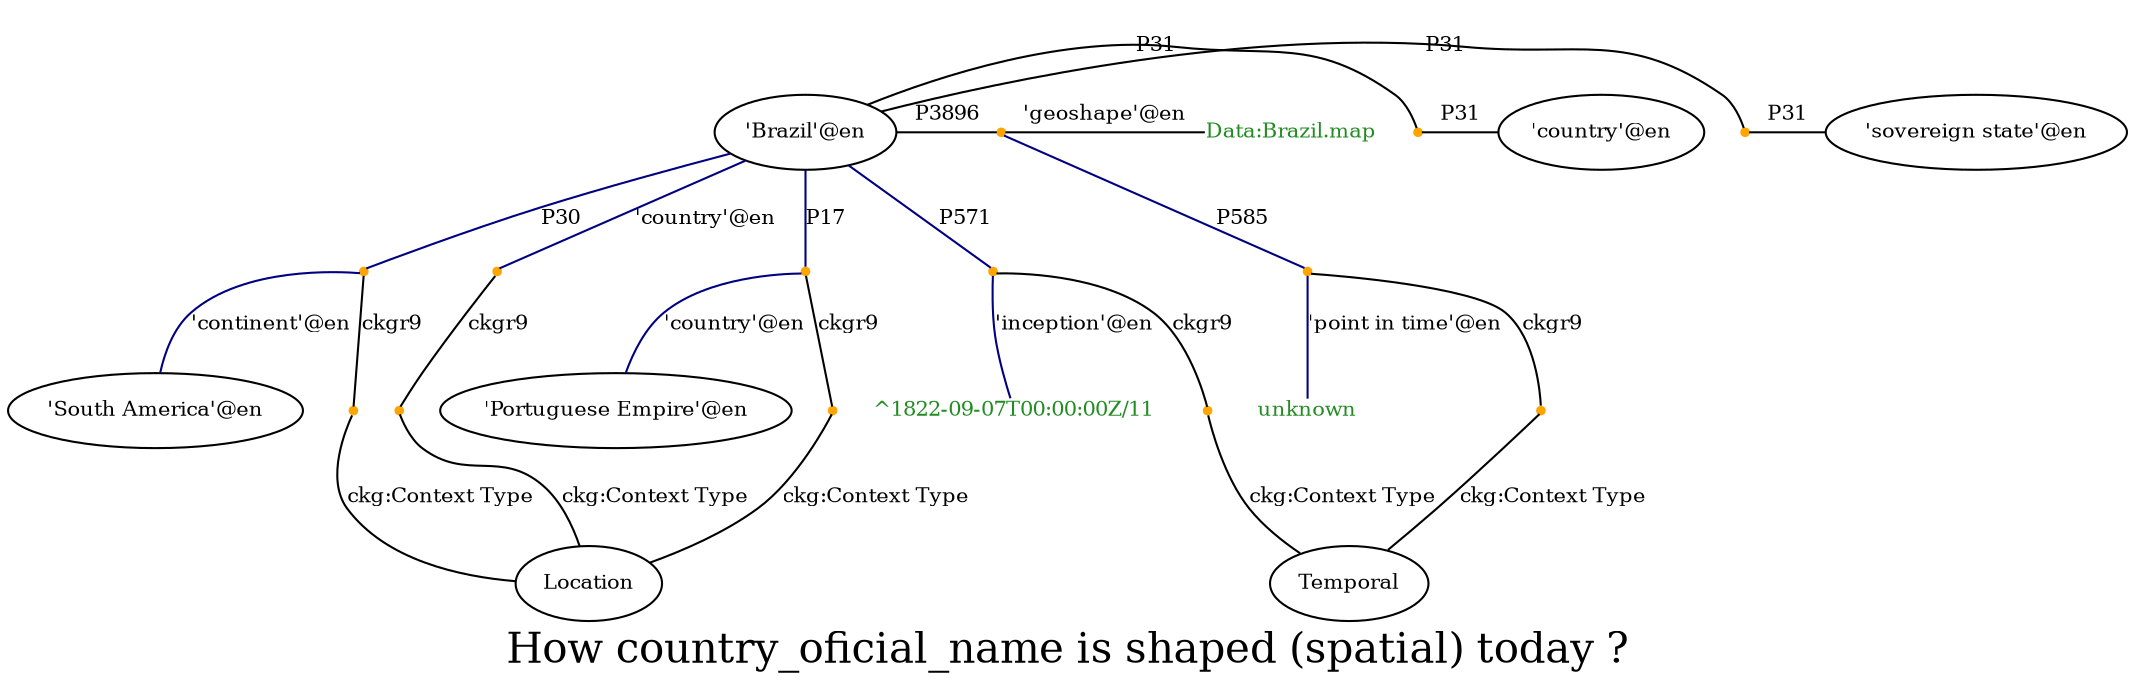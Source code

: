 strict graph "q155-K0" {
	label="How country_oficial_name is shaped (spatial) today ?"
	fontsize=20
	{
		rank=same
		node [color="" fontcolor=black fontsize=10 shape=ellipse style=""]
		Q155 [label="'Brazil'@en"]
		Q3624078 [label="'sovereign state'@en"]
		node [color=orange fontsize=10 shape=point style=filled]
		"Q155-P31-Q3624078-5f34830d-0" [label=""]
	}
	edge [fontsize=10]
	Q155 -- "Q155-P31-Q3624078-5f34830d-0" [label=P31]
	"Q155-P31-Q3624078-5f34830d-0" -- Q3624078 [label=P31]
	node [color="" fontcolor=black fontsize=10 shape=ellipse style=""]
	Q155 [label="'Brazil'@en"]
	node [color=orange fontsize=10 shape=point style=filled]
	"Q155-P30-Q18-96724c27-0" [label=""]
	node [color="" fontcolor=black fontsize=10 shape=ellipse style=""]
	Q18 [label="'South America'@en"]
	Q155 -- "Q155-P30-Q18-96724c27-0" [label=P30 color=navyblue]
	"Q155-P30-Q18-96724c27-0" -- Q18 [label="'continent'@en" color=navyblue]
	node [color=orange fontsize=10 shape=point style=filled]
	"Q155-P30-Q18-96724c27-0" [label=""]
	node [color=orange fontsize=10 shape=point style=filled]
	"Q155-P30-Q18-96724c27-0-P30" [label=""]
	node [color="" fontcolor=black fontsize=10 shape=ellipse style=""]
	ckgL1 [label=Location]
	"Q155-P30-Q18-96724c27-0" -- "Q155-P30-Q18-96724c27-0-P30" [label=ckgr9]
	"Q155-P30-Q18-96724c27-0-P30" -- ckgL1 [label="ckg:Context Type"]
	{
		rank=same
		node [color="" fontcolor=black fontsize=10 shape=ellipse style=""]
		Q155 [label="'Brazil'@en"]
		Q6256 [label="'country'@en"]
		node [color=orange fontsize=10 shape=point style=filled]
		"Q155-P31-Q6256-6ece7566-0" [label=""]
	}
	edge [fontsize=10]
	Q155 -- "Q155-P31-Q6256-6ece7566-0" [label=P31]
	"Q155-P31-Q6256-6ece7566-0" -- Q6256 [label=P31]
	node [color="" fontcolor=black fontsize=10 shape=ellipse style=""]
	Q155 [label="'Brazil'@en"]
	node [color=orange fontsize=10 shape=point style=filled]
	"Q155-P30-Q18-96724c27-0" [label=""]
	node [color="" fontcolor=black fontsize=10 shape=ellipse style=""]
	Q18 [label="'South America'@en"]
	Q155 -- "Q155-P30-Q18-96724c27-0" [label=P30 color=navyblue]
	"Q155-P30-Q18-96724c27-0" -- Q18 [label="'continent'@en" color=navyblue]
	node [color=orange fontsize=10 shape=point style=filled]
	"Q155-P30-Q18-96724c27-0" [label=""]
	node [color=orange fontsize=10 shape=point style=filled]
	"Q155-P30-Q18-96724c27-0-P30" [label=""]
	node [color="" fontcolor=black fontsize=10 shape=ellipse style=""]
	ckgL1 [label=Location]
	"Q155-P30-Q18-96724c27-0" -- "Q155-P30-Q18-96724c27-0-P30" [label=ckgr9]
	"Q155-P30-Q18-96724c27-0-P30" -- ckgL1 [label="ckg:Context Type"]
	{
		rank=same
		node [color="" fontcolor=black fontsize=10 shape=ellipse style=""]
		Q155 [label="'Brazil'@en"]
		Q3624078 [label="'sovereign state'@en"]
		node [color=orange fontsize=10 shape=point style=filled]
		"Q155-P31-Q3624078-5f34830d-0" [label=""]
	}
	edge [fontsize=10]
	Q155 -- "Q155-P31-Q3624078-5f34830d-0" [label=P31]
	"Q155-P31-Q3624078-5f34830d-0" -- Q3624078 [label=P31]
	node [color="" fontcolor=black fontsize=10 shape=ellipse style=""]
	Q155 [label="'Brazil'@en"]
	node [color=orange fontsize=10 shape=point style=filled]
	"Q155-P17-Q155-d28fadb7-0" [label=""]
	node [color="" fontcolor=black fontsize=10 shape=ellipse style=""]
	Q155 [label="'Brazil'@en"]
	Q155 -- "Q155-P17-Q155-d28fadb7-0" [label=P17 color=navyblue]
	"Q155-P17-Q155-d28fadb7-0" -- Q155 [label="'country'@en" color=navyblue]
	node [color=orange fontsize=10 shape=point style=filled]
	"Q155-P17-Q155-d28fadb7-0" [label=""]
	node [color=orange fontsize=10 shape=point style=filled]
	"Q155-P17-Q155-d28fadb7-0-P17" [label=""]
	node [color="" fontcolor=black fontsize=10 shape=ellipse style=""]
	ckgL1 [label=Location]
	"Q155-P17-Q155-d28fadb7-0" -- "Q155-P17-Q155-d28fadb7-0-P17" [label=ckgr9]
	"Q155-P17-Q155-d28fadb7-0-P17" -- ckgL1 [label="ckg:Context Type"]
	{
		rank=same
		node [color="" fontcolor=black fontsize=10 shape=ellipse style=""]
		Q155 [label="'Brazil'@en"]
		Q3624078 [label="'sovereign state'@en"]
		node [color=orange fontsize=10 shape=point style=filled]
		"Q155-P31-Q3624078-5f34830d-0" [label=""]
	}
	edge [fontsize=10]
	Q155 -- "Q155-P31-Q3624078-5f34830d-0" [label=P31]
	"Q155-P31-Q3624078-5f34830d-0" -- Q3624078 [label=P31]
	node [color="" fontcolor=black fontsize=10 shape=ellipse style=""]
	Q155 [label="'Brazil'@en"]
	node [color=orange fontsize=10 shape=point style=filled]
	"Q155-P17-Q200464-fda3ef12-0" [label=""]
	node [color="" fontcolor=black fontsize=10 shape=ellipse style=""]
	Q200464 [label="'Portuguese Empire'@en"]
	Q155 -- "Q155-P17-Q200464-fda3ef12-0" [label=P17 color=navyblue]
	"Q155-P17-Q200464-fda3ef12-0" -- Q200464 [label="'country'@en" color=navyblue]
	node [color=orange fontsize=10 shape=point style=filled]
	"Q155-P17-Q200464-fda3ef12-0" [label=""]
	node [color=orange fontsize=10 shape=point style=filled]
	"Q155-P17-Q200464-fda3ef12-0-P17" [label=""]
	node [color="" fontcolor=black fontsize=10 shape=ellipse style=""]
	ckgL1 [label=Location]
	"Q155-P17-Q200464-fda3ef12-0" -- "Q155-P17-Q200464-fda3ef12-0-P17" [label=ckgr9]
	"Q155-P17-Q200464-fda3ef12-0-P17" -- ckgL1 [label="ckg:Context Type"]
	{
		rank=same
		node [color="" fontcolor=black fontsize=10 shape=ellipse style=""]
		Q155 [label="'Brazil'@en"]
		Q6256 [label="'country'@en"]
		node [color=orange fontsize=10 shape=point style=filled]
		"Q155-P31-Q6256-6ece7566-0" [label=""]
	}
	edge [fontsize=10]
	Q155 -- "Q155-P31-Q6256-6ece7566-0" [label=P31]
	"Q155-P31-Q6256-6ece7566-0" -- Q6256 [label=P31]
	node [color="" fontcolor=black fontsize=10 shape=ellipse style=""]
	Q155 [label="'Brazil'@en"]
	node [color=orange fontsize=10 shape=point style=filled]
	"Q155-P17-Q155-d28fadb7-0" [label=""]
	node [color="" fontcolor=black fontsize=10 shape=ellipse style=""]
	Q155 [label="'Brazil'@en"]
	Q155 -- "Q155-P17-Q155-d28fadb7-0" [label=P17 color=navyblue]
	"Q155-P17-Q155-d28fadb7-0" -- Q155 [label="'country'@en" color=navyblue]
	node [color=orange fontsize=10 shape=point style=filled]
	"Q155-P17-Q155-d28fadb7-0" [label=""]
	node [color=orange fontsize=10 shape=point style=filled]
	"Q155-P17-Q155-d28fadb7-0-P17" [label=""]
	node [color="" fontcolor=black fontsize=10 shape=ellipse style=""]
	ckgL1 [label=Location]
	"Q155-P17-Q155-d28fadb7-0" -- "Q155-P17-Q155-d28fadb7-0-P17" [label=ckgr9]
	"Q155-P17-Q155-d28fadb7-0-P17" -- ckgL1 [label="ckg:Context Type"]
	{
		rank=same
		node [color="" fontcolor=black fontsize=10 shape=ellipse style=""]
		Q155 [label="'Brazil'@en"]
		Q6256 [label="'country'@en"]
		node [color=orange fontsize=10 shape=point style=filled]
		"Q155-P31-Q6256-6ece7566-0" [label=""]
	}
	edge [fontsize=10]
	Q155 -- "Q155-P31-Q6256-6ece7566-0" [label=P31]
	"Q155-P31-Q6256-6ece7566-0" -- Q6256 [label=P31]
	node [color="" fontcolor=black fontsize=10 shape=ellipse style=""]
	Q155 [label="'Brazil'@en"]
	node [color=orange fontsize=10 shape=point style=filled]
	"Q155-P17-Q200464-fda3ef12-0" [label=""]
	node [color="" fontcolor=black fontsize=10 shape=ellipse style=""]
	Q200464 [label="'Portuguese Empire'@en"]
	Q155 -- "Q155-P17-Q200464-fda3ef12-0" [label=P17 color=navyblue]
	"Q155-P17-Q200464-fda3ef12-0" -- Q200464 [label="'country'@en" color=navyblue]
	node [color=orange fontsize=10 shape=point style=filled]
	"Q155-P17-Q200464-fda3ef12-0" [label=""]
	node [color=orange fontsize=10 shape=point style=filled]
	"Q155-P17-Q200464-fda3ef12-0-P17" [label=""]
	node [color="" fontcolor=black fontsize=10 shape=ellipse style=""]
	ckgL1 [label=Location]
	"Q155-P17-Q200464-fda3ef12-0" -- "Q155-P17-Q200464-fda3ef12-0-P17" [label=ckgr9]
	"Q155-P17-Q200464-fda3ef12-0-P17" -- ckgL1 [label="ckg:Context Type"]
	{
		rank=same
		node [color="" fontcolor=black fontsize=10 shape=ellipse style=""]
		Q155 [label="'Brazil'@en"]
		Q3624078 [label="'sovereign state'@en"]
		node [color=orange fontsize=10 shape=point style=filled]
		"Q155-P31-Q3624078-5f34830d-0" [label=""]
	}
	edge [fontsize=10]
	Q155 -- "Q155-P31-Q3624078-5f34830d-0" [label=P31]
	"Q155-P31-Q3624078-5f34830d-0" -- Q3624078 [label=P31]
	node [color="" fontcolor=black fontsize=10 shape=ellipse style=""]
	Q155 [label="'Brazil'@en"]
	node [color=orange fontsize=10 shape=point style=filled]
	"Q155-P571-9c5ecd-c64bdc96-0" [label=""]
	node [color="" fontcolor=forestgreen fontsize=10 shape=plain style=""]
	"Q155-P571-9c5ecd-c64bdc96-0^1822-09-07T00_00_00Z/11" [label="^1822-09-07T00:00:00Z/11"]
	Q155 -- "Q155-P571-9c5ecd-c64bdc96-0" [label=P571 color=navyblue]
	"Q155-P571-9c5ecd-c64bdc96-0" -- "Q155-P571-9c5ecd-c64bdc96-0^1822-09-07T00_00_00Z/11" [label="'inception'@en" color=navyblue]
	node [color=orange fontsize=10 shape=point style=filled]
	"Q155-P571-9c5ecd-c64bdc96-0" [label=""]
	node [color=orange fontsize=10 shape=point style=filled]
	"Q155-P571-9c5ecd-c64bdc96-0-P571" [label=""]
	node [color="" fontcolor=black fontsize=10 shape=ellipse style=""]
	ckgT1 [label=Temporal]
	"Q155-P571-9c5ecd-c64bdc96-0" -- "Q155-P571-9c5ecd-c64bdc96-0-P571" [label=ckgr9]
	"Q155-P571-9c5ecd-c64bdc96-0-P571" -- ckgT1 [label="ckg:Context Type"]
	{
		rank=same
		node [color="" fontcolor=black fontsize=10 shape=ellipse style=""]
		Q155 [label="'Brazil'@en"]
		Q6256 [label="'country'@en"]
		node [color=orange fontsize=10 shape=point style=filled]
		"Q155-P31-Q6256-6ece7566-0" [label=""]
	}
	edge [fontsize=10]
	Q155 -- "Q155-P31-Q6256-6ece7566-0" [label=P31]
	"Q155-P31-Q6256-6ece7566-0" -- Q6256 [label=P31]
	node [color="" fontcolor=black fontsize=10 shape=ellipse style=""]
	Q155 [label="'Brazil'@en"]
	node [color=orange fontsize=10 shape=point style=filled]
	"Q155-P571-9c5ecd-c64bdc96-0" [label=""]
	node [color="" fontcolor=forestgreen fontsize=10 shape=plain style=""]
	"Q155-P571-9c5ecd-c64bdc96-0^1822-09-07T00_00_00Z/11" [label="^1822-09-07T00:00:00Z/11"]
	Q155 -- "Q155-P571-9c5ecd-c64bdc96-0" [label=P571 color=navyblue]
	"Q155-P571-9c5ecd-c64bdc96-0" -- "Q155-P571-9c5ecd-c64bdc96-0^1822-09-07T00_00_00Z/11" [label="'inception'@en" color=navyblue]
	node [color=orange fontsize=10 shape=point style=filled]
	"Q155-P571-9c5ecd-c64bdc96-0" [label=""]
	node [color=orange fontsize=10 shape=point style=filled]
	"Q155-P571-9c5ecd-c64bdc96-0-P571" [label=""]
	node [color="" fontcolor=black fontsize=10 shape=ellipse style=""]
	ckgT1 [label=Temporal]
	"Q155-P571-9c5ecd-c64bdc96-0" -- "Q155-P571-9c5ecd-c64bdc96-0-P571" [label=ckgr9]
	"Q155-P571-9c5ecd-c64bdc96-0-P571" -- ckgT1 [label="ckg:Context Type"]
	{
		rank=same
		node [color="" fontcolor=black fontsize=10 shape=ellipse style=""]
		Q155 [label="'Brazil'@en"]
		node [color="" fontcolor=forestgreen fontsize=10 shape=plain style=""]
		"Q155-P3896-3b4c5b-c0e99cde-0Data_Brazil.map" [label="Data:Brazil.map"]
		node [color=orange fontsize=10 shape=point style=filled]
		"Q155-P3896-3b4c5b-c0e99cde-0" [label=""]
	}
	edge [fontsize=10]
	Q155 -- "Q155-P3896-3b4c5b-c0e99cde-0" [label=P3896]
	"Q155-P3896-3b4c5b-c0e99cde-0" -- "Q155-P3896-3b4c5b-c0e99cde-0Data_Brazil.map" [label="'geoshape'@en"]
	node [color=orange fontsize=10 shape=point style=filled]
	"Q155-P3896-3b4c5b-c0e99cde-0" [label=""]
	node [color=orange fontsize=10 shape=point style=filled]
	"Q155-P3896-3b4c5b-c0e99cde-0-P585" [label=""]
	node [color="" fontcolor=forestgreen fontsize=10 shape=plain style=""]
	"Q155-P3896-3b4c5b-c0e99cde-0-P585unknown" [label=unknown]
	"Q155-P3896-3b4c5b-c0e99cde-0" -- "Q155-P3896-3b4c5b-c0e99cde-0-P585" [label=P585 color=navyblue]
	"Q155-P3896-3b4c5b-c0e99cde-0-P585" -- "Q155-P3896-3b4c5b-c0e99cde-0-P585unknown" [label="'point in time'@en" color=navyblue]
	node [color=orange fontsize=10 shape=point style=filled]
	"Q155-P3896-3b4c5b-c0e99cde-0-P585" [label=""]
	node [color=orange fontsize=10 shape=point style=filled]
	"ckg_c6-P585" [label=""]
	node [color="" fontcolor=black fontsize=10 shape=ellipse style=""]
	ckgT1 [label=Temporal]
	"Q155-P3896-3b4c5b-c0e99cde-0-P585" -- "ckg_c6-P585" [label=ckgr9]
	"ckg_c6-P585" -- ckgT1 [label="ckg:Context Type"]
	{
		rank=same
		node [color="" fontcolor=black fontsize=10 shape=ellipse style=""]
		Q155 [label="'Brazil'@en"]
		node [color="" fontcolor=forestgreen fontsize=10 shape=plain style=""]
		"Q155-P3896-3b4c5b-c0e99cde-0Data_Brazil.map" [label="Data:Brazil.map"]
		node [color=orange fontsize=10 shape=point style=filled]
		"Q155-P3896-3b4c5b-c0e99cde-0" [label=""]
	}
	edge [fontsize=10]
	Q155 -- "Q155-P3896-3b4c5b-c0e99cde-0" [label=P3896]
	"Q155-P3896-3b4c5b-c0e99cde-0" -- "Q155-P3896-3b4c5b-c0e99cde-0Data_Brazil.map" [label="'geoshape'@en"]
}
